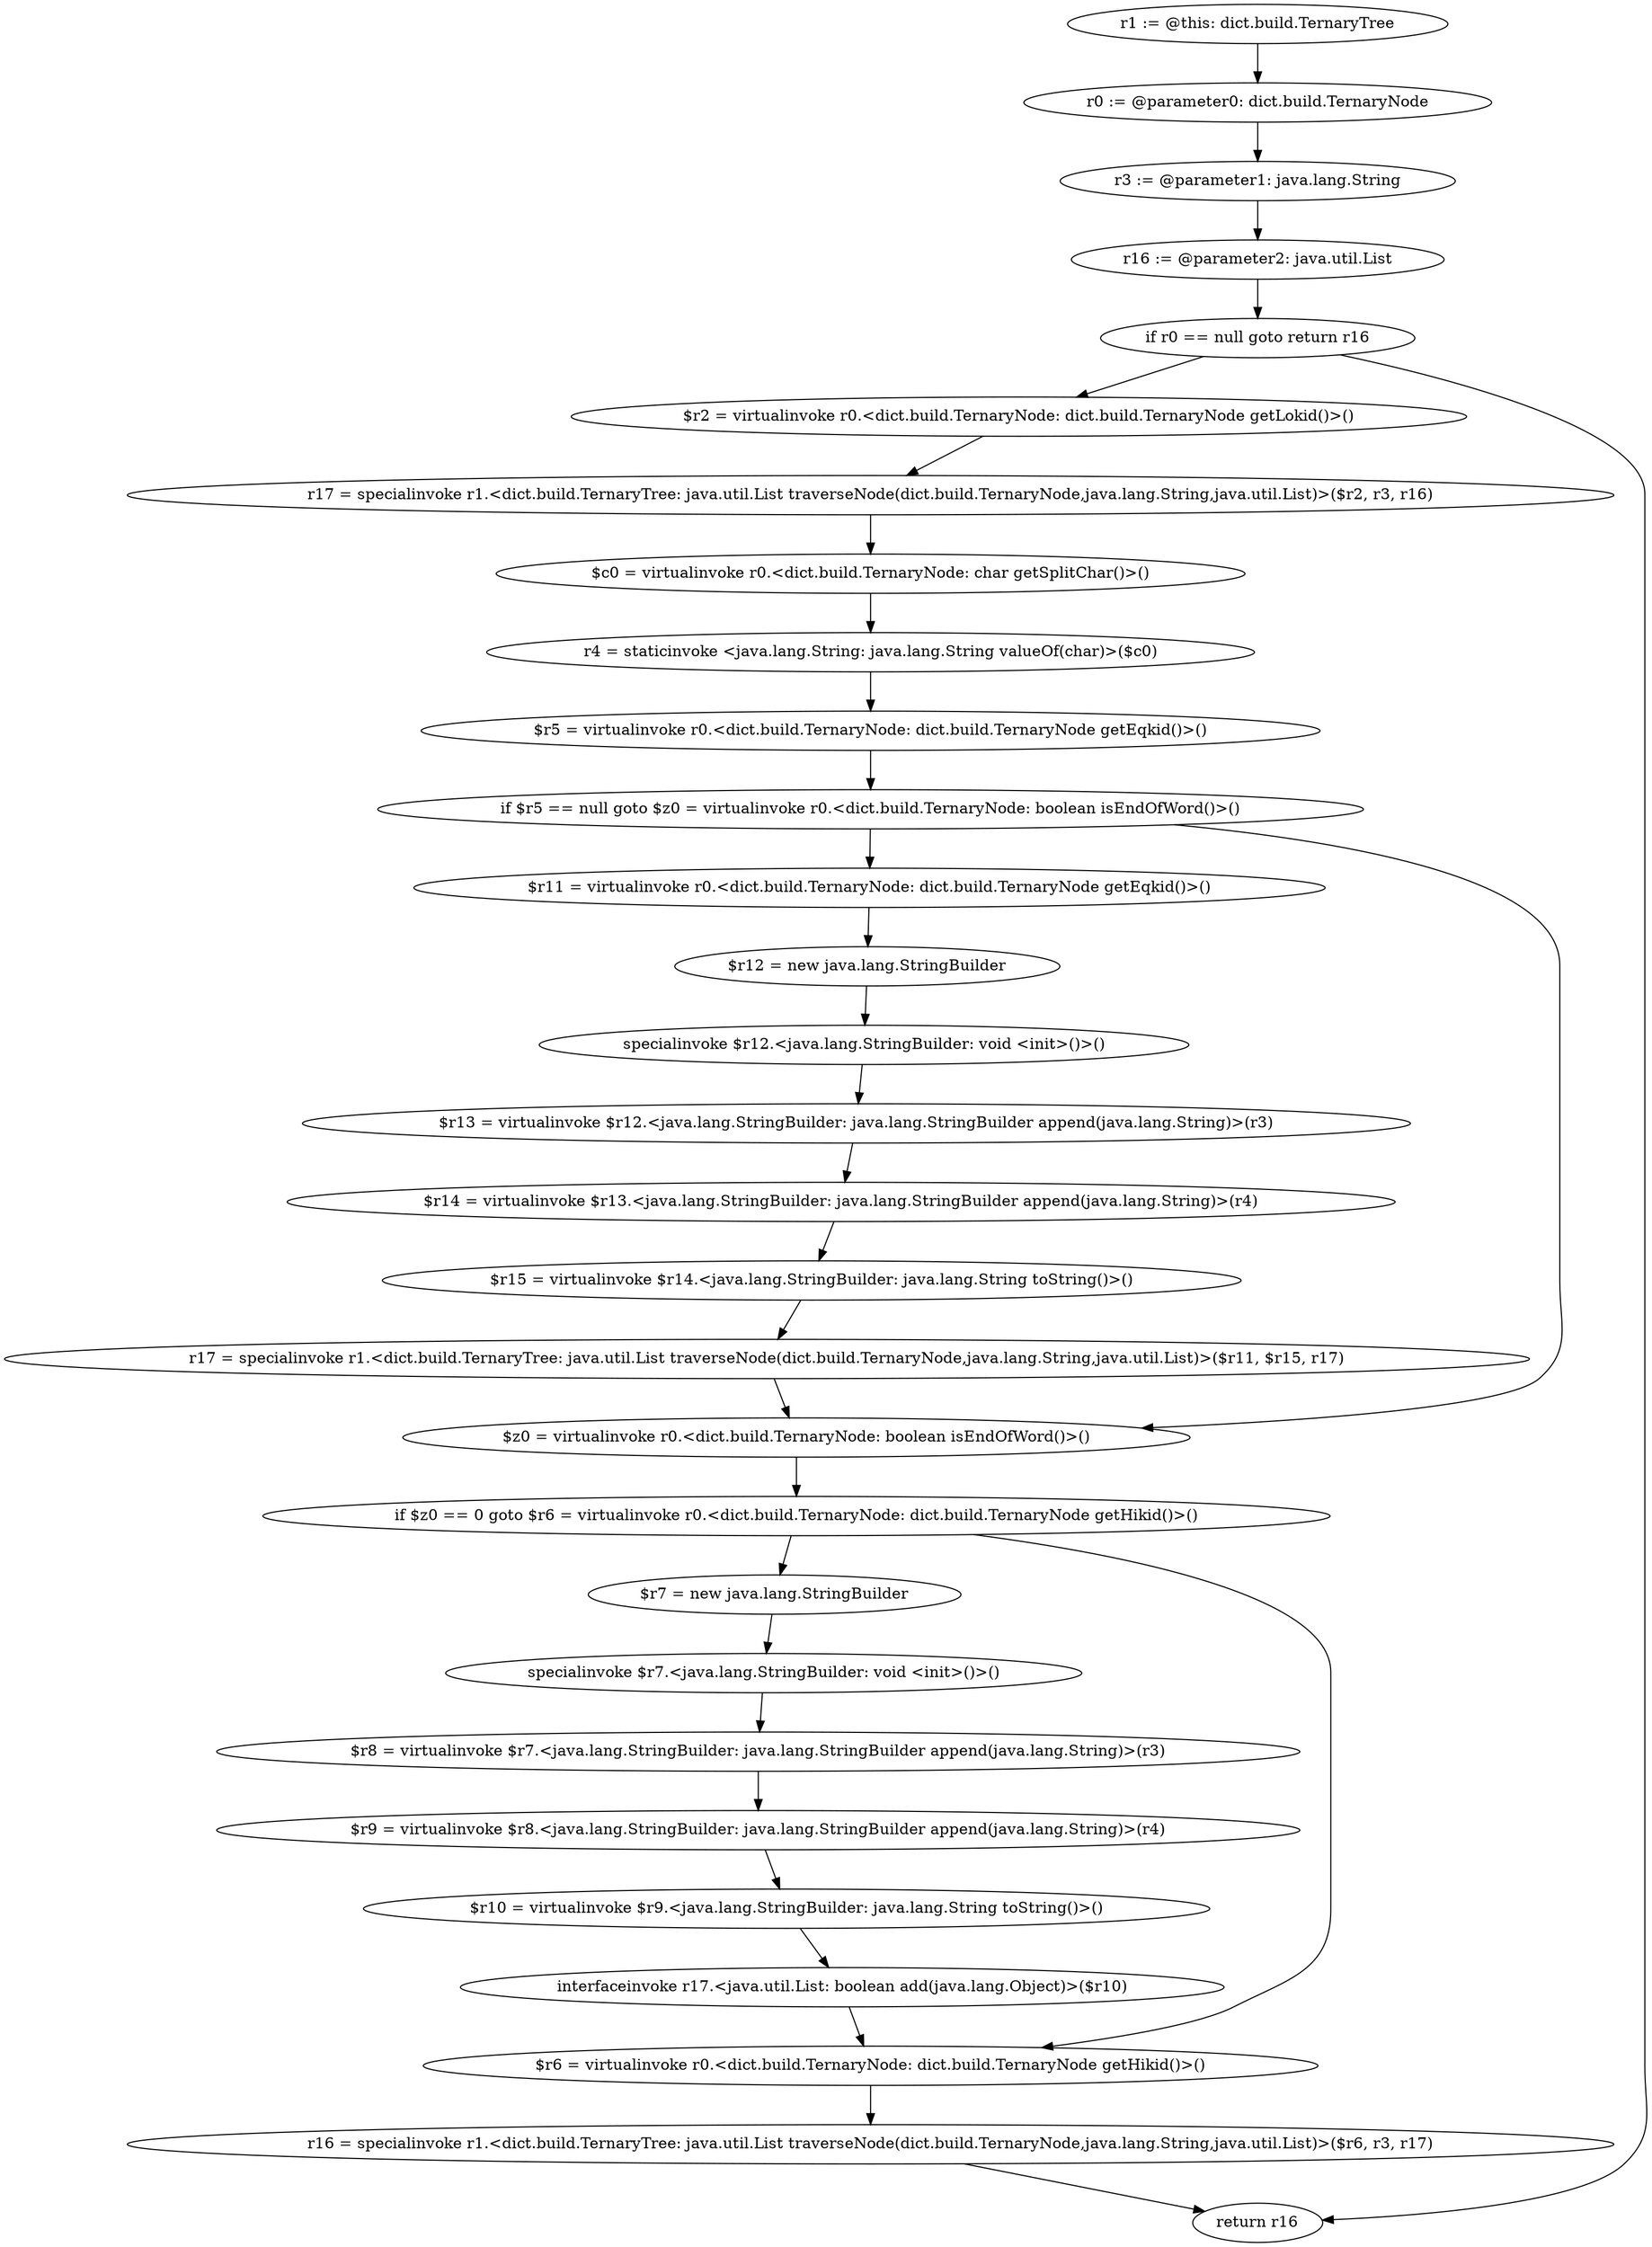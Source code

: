 digraph "unitGraph" {
    "r1 := @this: dict.build.TernaryTree"
    "r0 := @parameter0: dict.build.TernaryNode"
    "r3 := @parameter1: java.lang.String"
    "r16 := @parameter2: java.util.List"
    "if r0 == null goto return r16"
    "$r2 = virtualinvoke r0.<dict.build.TernaryNode: dict.build.TernaryNode getLokid()>()"
    "r17 = specialinvoke r1.<dict.build.TernaryTree: java.util.List traverseNode(dict.build.TernaryNode,java.lang.String,java.util.List)>($r2, r3, r16)"
    "$c0 = virtualinvoke r0.<dict.build.TernaryNode: char getSplitChar()>()"
    "r4 = staticinvoke <java.lang.String: java.lang.String valueOf(char)>($c0)"
    "$r5 = virtualinvoke r0.<dict.build.TernaryNode: dict.build.TernaryNode getEqkid()>()"
    "if $r5 == null goto $z0 = virtualinvoke r0.<dict.build.TernaryNode: boolean isEndOfWord()>()"
    "$r11 = virtualinvoke r0.<dict.build.TernaryNode: dict.build.TernaryNode getEqkid()>()"
    "$r12 = new java.lang.StringBuilder"
    "specialinvoke $r12.<java.lang.StringBuilder: void <init>()>()"
    "$r13 = virtualinvoke $r12.<java.lang.StringBuilder: java.lang.StringBuilder append(java.lang.String)>(r3)"
    "$r14 = virtualinvoke $r13.<java.lang.StringBuilder: java.lang.StringBuilder append(java.lang.String)>(r4)"
    "$r15 = virtualinvoke $r14.<java.lang.StringBuilder: java.lang.String toString()>()"
    "r17 = specialinvoke r1.<dict.build.TernaryTree: java.util.List traverseNode(dict.build.TernaryNode,java.lang.String,java.util.List)>($r11, $r15, r17)"
    "$z0 = virtualinvoke r0.<dict.build.TernaryNode: boolean isEndOfWord()>()"
    "if $z0 == 0 goto $r6 = virtualinvoke r0.<dict.build.TernaryNode: dict.build.TernaryNode getHikid()>()"
    "$r7 = new java.lang.StringBuilder"
    "specialinvoke $r7.<java.lang.StringBuilder: void <init>()>()"
    "$r8 = virtualinvoke $r7.<java.lang.StringBuilder: java.lang.StringBuilder append(java.lang.String)>(r3)"
    "$r9 = virtualinvoke $r8.<java.lang.StringBuilder: java.lang.StringBuilder append(java.lang.String)>(r4)"
    "$r10 = virtualinvoke $r9.<java.lang.StringBuilder: java.lang.String toString()>()"
    "interfaceinvoke r17.<java.util.List: boolean add(java.lang.Object)>($r10)"
    "$r6 = virtualinvoke r0.<dict.build.TernaryNode: dict.build.TernaryNode getHikid()>()"
    "r16 = specialinvoke r1.<dict.build.TernaryTree: java.util.List traverseNode(dict.build.TernaryNode,java.lang.String,java.util.List)>($r6, r3, r17)"
    "return r16"
    "r1 := @this: dict.build.TernaryTree"->"r0 := @parameter0: dict.build.TernaryNode";
    "r0 := @parameter0: dict.build.TernaryNode"->"r3 := @parameter1: java.lang.String";
    "r3 := @parameter1: java.lang.String"->"r16 := @parameter2: java.util.List";
    "r16 := @parameter2: java.util.List"->"if r0 == null goto return r16";
    "if r0 == null goto return r16"->"$r2 = virtualinvoke r0.<dict.build.TernaryNode: dict.build.TernaryNode getLokid()>()";
    "if r0 == null goto return r16"->"return r16";
    "$r2 = virtualinvoke r0.<dict.build.TernaryNode: dict.build.TernaryNode getLokid()>()"->"r17 = specialinvoke r1.<dict.build.TernaryTree: java.util.List traverseNode(dict.build.TernaryNode,java.lang.String,java.util.List)>($r2, r3, r16)";
    "r17 = specialinvoke r1.<dict.build.TernaryTree: java.util.List traverseNode(dict.build.TernaryNode,java.lang.String,java.util.List)>($r2, r3, r16)"->"$c0 = virtualinvoke r0.<dict.build.TernaryNode: char getSplitChar()>()";
    "$c0 = virtualinvoke r0.<dict.build.TernaryNode: char getSplitChar()>()"->"r4 = staticinvoke <java.lang.String: java.lang.String valueOf(char)>($c0)";
    "r4 = staticinvoke <java.lang.String: java.lang.String valueOf(char)>($c0)"->"$r5 = virtualinvoke r0.<dict.build.TernaryNode: dict.build.TernaryNode getEqkid()>()";
    "$r5 = virtualinvoke r0.<dict.build.TernaryNode: dict.build.TernaryNode getEqkid()>()"->"if $r5 == null goto $z0 = virtualinvoke r0.<dict.build.TernaryNode: boolean isEndOfWord()>()";
    "if $r5 == null goto $z0 = virtualinvoke r0.<dict.build.TernaryNode: boolean isEndOfWord()>()"->"$r11 = virtualinvoke r0.<dict.build.TernaryNode: dict.build.TernaryNode getEqkid()>()";
    "if $r5 == null goto $z0 = virtualinvoke r0.<dict.build.TernaryNode: boolean isEndOfWord()>()"->"$z0 = virtualinvoke r0.<dict.build.TernaryNode: boolean isEndOfWord()>()";
    "$r11 = virtualinvoke r0.<dict.build.TernaryNode: dict.build.TernaryNode getEqkid()>()"->"$r12 = new java.lang.StringBuilder";
    "$r12 = new java.lang.StringBuilder"->"specialinvoke $r12.<java.lang.StringBuilder: void <init>()>()";
    "specialinvoke $r12.<java.lang.StringBuilder: void <init>()>()"->"$r13 = virtualinvoke $r12.<java.lang.StringBuilder: java.lang.StringBuilder append(java.lang.String)>(r3)";
    "$r13 = virtualinvoke $r12.<java.lang.StringBuilder: java.lang.StringBuilder append(java.lang.String)>(r3)"->"$r14 = virtualinvoke $r13.<java.lang.StringBuilder: java.lang.StringBuilder append(java.lang.String)>(r4)";
    "$r14 = virtualinvoke $r13.<java.lang.StringBuilder: java.lang.StringBuilder append(java.lang.String)>(r4)"->"$r15 = virtualinvoke $r14.<java.lang.StringBuilder: java.lang.String toString()>()";
    "$r15 = virtualinvoke $r14.<java.lang.StringBuilder: java.lang.String toString()>()"->"r17 = specialinvoke r1.<dict.build.TernaryTree: java.util.List traverseNode(dict.build.TernaryNode,java.lang.String,java.util.List)>($r11, $r15, r17)";
    "r17 = specialinvoke r1.<dict.build.TernaryTree: java.util.List traverseNode(dict.build.TernaryNode,java.lang.String,java.util.List)>($r11, $r15, r17)"->"$z0 = virtualinvoke r0.<dict.build.TernaryNode: boolean isEndOfWord()>()";
    "$z0 = virtualinvoke r0.<dict.build.TernaryNode: boolean isEndOfWord()>()"->"if $z0 == 0 goto $r6 = virtualinvoke r0.<dict.build.TernaryNode: dict.build.TernaryNode getHikid()>()";
    "if $z0 == 0 goto $r6 = virtualinvoke r0.<dict.build.TernaryNode: dict.build.TernaryNode getHikid()>()"->"$r7 = new java.lang.StringBuilder";
    "if $z0 == 0 goto $r6 = virtualinvoke r0.<dict.build.TernaryNode: dict.build.TernaryNode getHikid()>()"->"$r6 = virtualinvoke r0.<dict.build.TernaryNode: dict.build.TernaryNode getHikid()>()";
    "$r7 = new java.lang.StringBuilder"->"specialinvoke $r7.<java.lang.StringBuilder: void <init>()>()";
    "specialinvoke $r7.<java.lang.StringBuilder: void <init>()>()"->"$r8 = virtualinvoke $r7.<java.lang.StringBuilder: java.lang.StringBuilder append(java.lang.String)>(r3)";
    "$r8 = virtualinvoke $r7.<java.lang.StringBuilder: java.lang.StringBuilder append(java.lang.String)>(r3)"->"$r9 = virtualinvoke $r8.<java.lang.StringBuilder: java.lang.StringBuilder append(java.lang.String)>(r4)";
    "$r9 = virtualinvoke $r8.<java.lang.StringBuilder: java.lang.StringBuilder append(java.lang.String)>(r4)"->"$r10 = virtualinvoke $r9.<java.lang.StringBuilder: java.lang.String toString()>()";
    "$r10 = virtualinvoke $r9.<java.lang.StringBuilder: java.lang.String toString()>()"->"interfaceinvoke r17.<java.util.List: boolean add(java.lang.Object)>($r10)";
    "interfaceinvoke r17.<java.util.List: boolean add(java.lang.Object)>($r10)"->"$r6 = virtualinvoke r0.<dict.build.TernaryNode: dict.build.TernaryNode getHikid()>()";
    "$r6 = virtualinvoke r0.<dict.build.TernaryNode: dict.build.TernaryNode getHikid()>()"->"r16 = specialinvoke r1.<dict.build.TernaryTree: java.util.List traverseNode(dict.build.TernaryNode,java.lang.String,java.util.List)>($r6, r3, r17)";
    "r16 = specialinvoke r1.<dict.build.TernaryTree: java.util.List traverseNode(dict.build.TernaryNode,java.lang.String,java.util.List)>($r6, r3, r17)"->"return r16";
}

